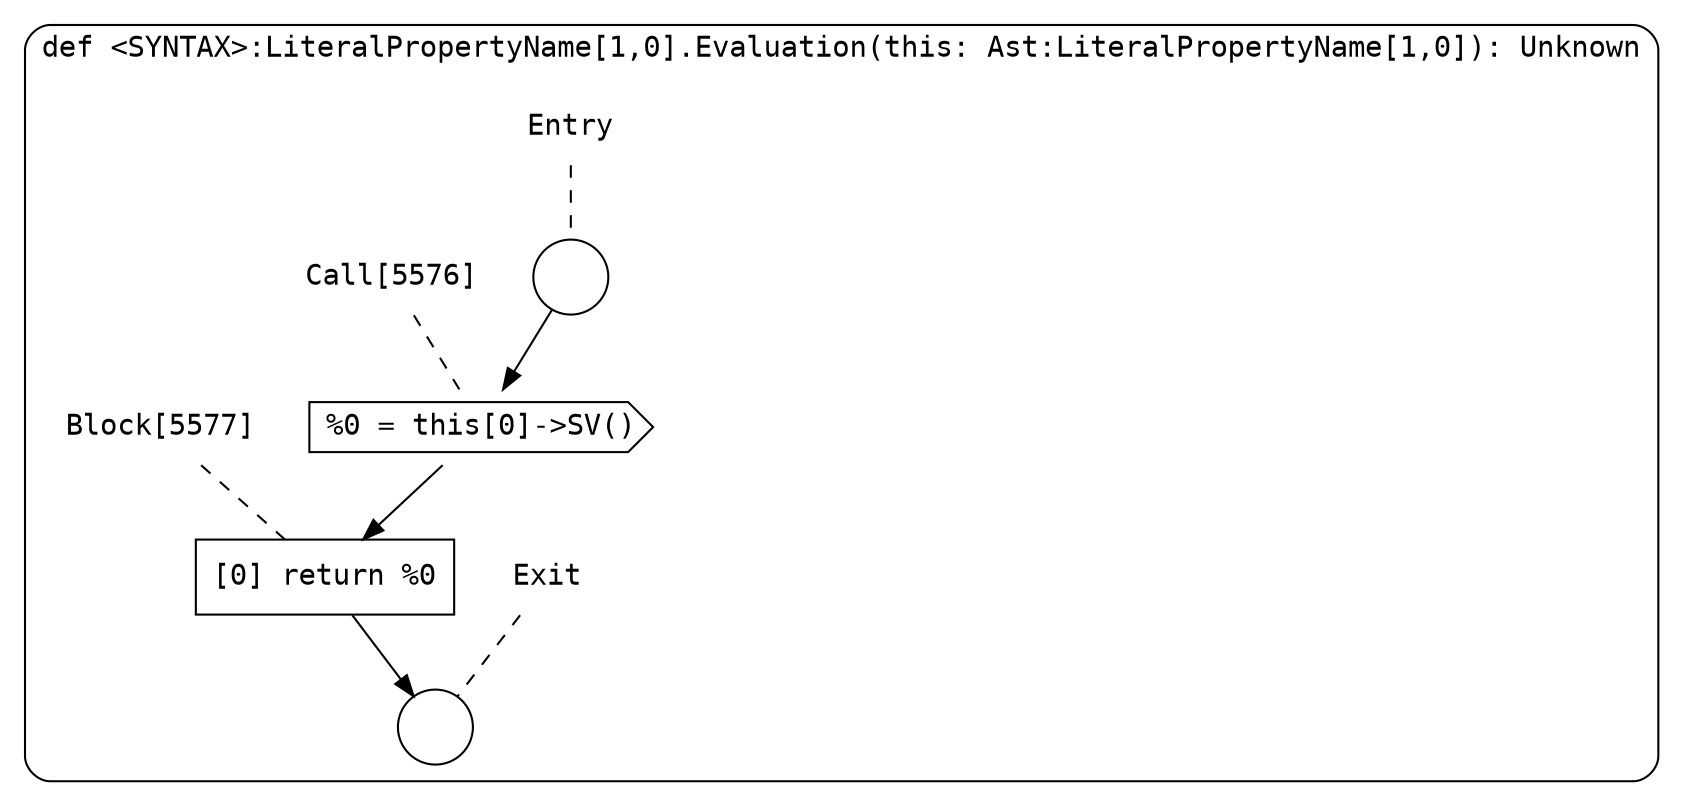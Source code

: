digraph {
  graph [fontname = "Consolas"]
  node [fontname = "Consolas"]
  edge [fontname = "Consolas"]
  subgraph cluster1229 {
    label = "def <SYNTAX>:LiteralPropertyName[1,0].Evaluation(this: Ast:LiteralPropertyName[1,0]): Unknown"
    style = rounded
    cluster1229_entry_name [shape=none, label=<<font color="black">Entry</font>>]
    cluster1229_entry_name -> cluster1229_entry [arrowhead=none, color="black", style=dashed]
    cluster1229_entry [shape=circle label=" " color="black" fillcolor="white" style=filled]
    cluster1229_entry -> node5576 [color="black"]
    cluster1229_exit_name [shape=none, label=<<font color="black">Exit</font>>]
    cluster1229_exit_name -> cluster1229_exit [arrowhead=none, color="black", style=dashed]
    cluster1229_exit [shape=circle label=" " color="black" fillcolor="white" style=filled]
    node5576_name [shape=none, label=<<font color="black">Call[5576]</font>>]
    node5576_name -> node5576 [arrowhead=none, color="black", style=dashed]
    node5576 [shape=cds, label=<<font color="black">%0 = this[0]-&gt;SV()</font>> color="black" fillcolor="white", style=filled]
    node5576 -> node5577 [color="black"]
    node5577_name [shape=none, label=<<font color="black">Block[5577]</font>>]
    node5577_name -> node5577 [arrowhead=none, color="black", style=dashed]
    node5577 [shape=box, label=<<font color="black">[0] return %0<BR ALIGN="LEFT"/></font>> color="black" fillcolor="white", style=filled]
    node5577 -> cluster1229_exit [color="black"]
  }
}
